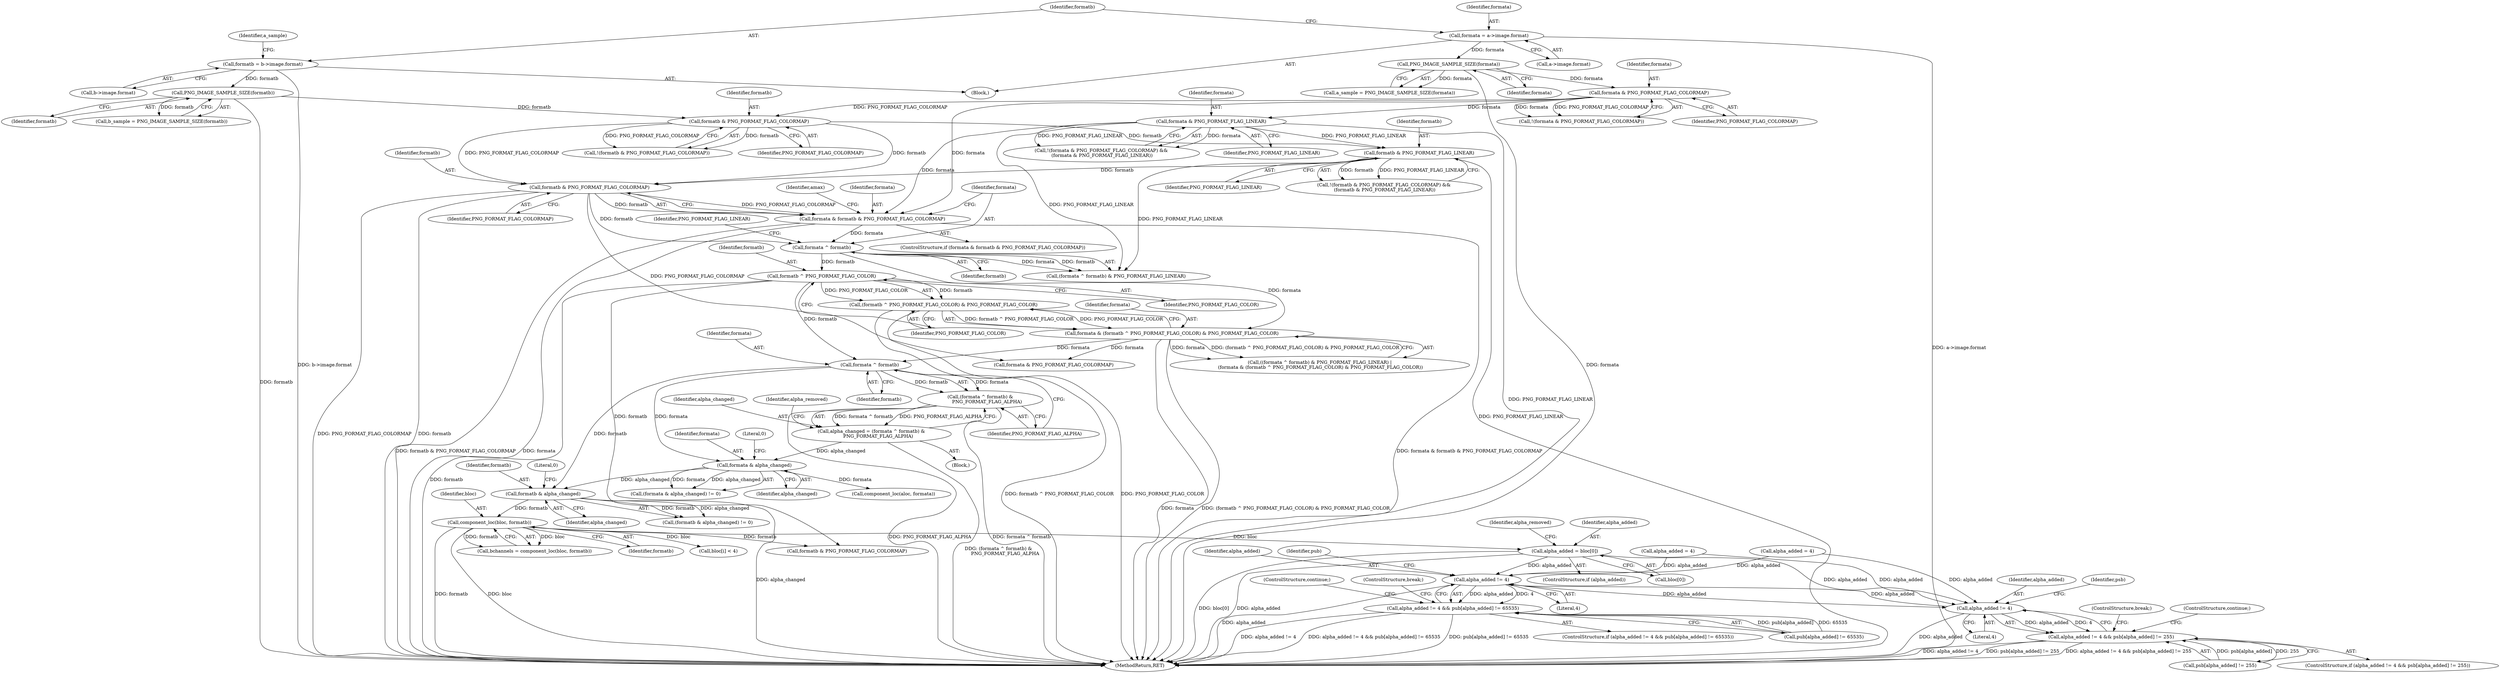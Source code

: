 digraph "0_Android_9d4853418ab2f754c2b63e091c29c5529b8b86ca_27@array" {
"1000756" [label="(Call,alpha_added = bloc[0])"];
"1000727" [label="(Call,component_loc(bloc, formatb))"];
"1000712" [label="(Call,formatb & alpha_changed)"];
"1000698" [label="(Call,formata ^ formatb)"];
"1000686" [label="(Call,formata & (formatb ^ PNG_FORMAT_FLAG_COLOR) & PNG_FORMAT_FLAG_COLOR)"];
"1000682" [label="(Call,formata ^ formatb)"];
"1000303" [label="(Call,formata & formatb & PNG_FORMAT_FLAG_COLORMAP)"];
"1000257" [label="(Call,formata & PNG_FORMAT_FLAG_COLORMAP)"];
"1000208" [label="(Call,PNG_IMAGE_SAMPLE_SIZE(formata))"];
"1000190" [label="(Call,formata = a->image.format)"];
"1000260" [label="(Call,formata & PNG_FORMAT_FLAG_LINEAR)"];
"1000305" [label="(Call,formatb & PNG_FORMAT_FLAG_COLORMAP)"];
"1000272" [label="(Call,formatb & PNG_FORMAT_FLAG_LINEAR)"];
"1000269" [label="(Call,formatb & PNG_FORMAT_FLAG_COLORMAP)"];
"1000213" [label="(Call,PNG_IMAGE_SAMPLE_SIZE(formatb))"];
"1000198" [label="(Call,formatb = b->image.format)"];
"1000688" [label="(Call,(formatb ^ PNG_FORMAT_FLAG_COLOR) & PNG_FORMAT_FLAG_COLOR)"];
"1000689" [label="(Call,formatb ^ PNG_FORMAT_FLAG_COLOR)"];
"1000705" [label="(Call,formata & alpha_changed)"];
"1000695" [label="(Call,alpha_changed = (formata ^ formatb) &\n         PNG_FORMAT_FLAG_ALPHA)"];
"1000697" [label="(Call,(formata ^ formatb) &\n         PNG_FORMAT_FLAG_ALPHA)"];
"1000967" [label="(Call,alpha_added != 4)"];
"1000966" [label="(Call,alpha_added != 4 && pub[alpha_added] != 65535)"];
"1001044" [label="(Call,alpha_added != 4)"];
"1001043" [label="(Call,alpha_added != 4 && psb[alpha_added] != 255)"];
"1000713" [label="(Identifier,formatb)"];
"1000213" [label="(Call,PNG_IMAGE_SAMPLE_SIZE(formatb))"];
"1000689" [label="(Call,formatb ^ PNG_FORMAT_FLAG_COLOR)"];
"1000692" [label="(Identifier,PNG_FORMAT_FLAG_COLOR)"];
"1000307" [label="(Identifier,PNG_FORMAT_FLAG_COLORMAP)"];
"1000191" [label="(Identifier,formata)"];
"1000740" [label="(Call,bloc[i] < 4)"];
"1000704" [label="(Call,(formata & alpha_changed) != 0)"];
"1000682" [label="(Call,formata ^ formatb)"];
"1000302" [label="(ControlStructure,if (formata & formatb & PNG_FORMAT_FLAG_COLORMAP))"];
"1000272" [label="(Call,formatb & PNG_FORMAT_FLAG_LINEAR)"];
"1000969" [label="(Literal,4)"];
"1001049" [label="(Identifier,psb)"];
"1000712" [label="(Call,formatb & alpha_changed)"];
"1000756" [label="(Call,alpha_added = bloc[0])"];
"1000206" [label="(Call,a_sample = PNG_IMAGE_SAMPLE_SIZE(formata))"];
"1000691" [label="(Identifier,PNG_FORMAT_FLAG_COLOR)"];
"1001047" [label="(Call,psb[alpha_added] != 255)"];
"1000304" [label="(Identifier,formata)"];
"1001043" [label="(Call,alpha_added != 4 && psb[alpha_added] != 255)"];
"1000144" [label="(Block,)"];
"1000703" [label="(Identifier,alpha_removed)"];
"1000211" [label="(Call,b_sample = PNG_IMAGE_SAMPLE_SIZE(formatb))"];
"1000976" [label="(ControlStructure,continue;)"];
"1000273" [label="(Identifier,formatb)"];
"1000268" [label="(Call,!(formatb & PNG_FORMAT_FLAG_COLORMAP))"];
"1000199" [label="(Identifier,formatb)"];
"1000207" [label="(Identifier,a_sample)"];
"1000725" [label="(Call,bchannels = component_loc(bloc, formatb))"];
"1000274" [label="(Identifier,PNG_FORMAT_FLAG_LINEAR)"];
"1000306" [label="(Identifier,formatb)"];
"1000685" [label="(Identifier,PNG_FORMAT_FLAG_LINEAR)"];
"1000762" [label="(Call,alpha_added = 4)"];
"1000711" [label="(Call,(formatb & alpha_changed) != 0)"];
"1000845" [label="(Call,formata & PNG_FORMAT_FLAG_COLORMAP)"];
"1000686" [label="(Call,formata & (formatb ^ PNG_FORMAT_FLAG_COLOR) & PNG_FORMAT_FLAG_COLOR)"];
"1000706" [label="(Identifier,formata)"];
"1000975" [label="(ControlStructure,break;)"];
"1001044" [label="(Call,alpha_added != 4)"];
"1000966" [label="(Call,alpha_added != 4 && pub[alpha_added] != 65535)"];
"1000190" [label="(Call,formata = a->image.format)"];
"1000259" [label="(Identifier,PNG_FORMAT_FLAG_COLORMAP)"];
"1000708" [label="(Literal,0)"];
"1000714" [label="(Identifier,alpha_changed)"];
"1001128" [label="(MethodReturn,RET)"];
"1000271" [label="(Identifier,PNG_FORMAT_FLAG_COLORMAP)"];
"1000192" [label="(Call,a->image.format)"];
"1000305" [label="(Call,formatb & PNG_FORMAT_FLAG_COLORMAP)"];
"1001042" [label="(ControlStructure,if (alpha_added != 4 && psb[alpha_added] != 255))"];
"1001045" [label="(Identifier,alpha_added)"];
"1000208" [label="(Call,PNG_IMAGE_SAMPLE_SIZE(formata))"];
"1000270" [label="(Identifier,formatb)"];
"1000261" [label="(Identifier,formata)"];
"1000267" [label="(Call,!(formatb & PNG_FORMAT_FLAG_COLORMAP) &&\n (formatb & PNG_FORMAT_FLAG_LINEAR))"];
"1000269" [label="(Call,formatb & PNG_FORMAT_FLAG_COLORMAP)"];
"1000972" [label="(Identifier,pub)"];
"1000707" [label="(Identifier,alpha_changed)"];
"1000697" [label="(Call,(formata ^ formatb) &\n         PNG_FORMAT_FLAG_ALPHA)"];
"1000722" [label="(Call,component_loc(aloc, formata))"];
"1000700" [label="(Identifier,formatb)"];
"1000262" [label="(Identifier,PNG_FORMAT_FLAG_LINEAR)"];
"1000257" [label="(Call,formata & PNG_FORMAT_FLAG_COLORMAP)"];
"1000680" [label="(Call,((formata ^ formatb) & PNG_FORMAT_FLAG_LINEAR) |\n (formata & (formatb ^ PNG_FORMAT_FLAG_COLOR) & PNG_FORMAT_FLAG_COLOR))"];
"1000698" [label="(Call,formata ^ formatb)"];
"1000683" [label="(Identifier,formata)"];
"1000303" [label="(Call,formata & formatb & PNG_FORMAT_FLAG_COLORMAP)"];
"1000783" [label="(Call,alpha_added = 4)"];
"1000209" [label="(Identifier,formata)"];
"1000727" [label="(Call,component_loc(bloc, formatb))"];
"1000754" [label="(ControlStructure,if (alpha_added))"];
"1000965" [label="(ControlStructure,if (alpha_added != 4 && pub[alpha_added] != 65535))"];
"1000968" [label="(Identifier,alpha_added)"];
"1000705" [label="(Call,formata & alpha_changed)"];
"1000970" [label="(Call,pub[alpha_added] != 65535)"];
"1000695" [label="(Call,alpha_changed = (formata ^ formatb) &\n         PNG_FORMAT_FLAG_ALPHA)"];
"1000758" [label="(Call,bloc[0])"];
"1000688" [label="(Call,(formatb ^ PNG_FORMAT_FLAG_COLOR) & PNG_FORMAT_FLAG_COLOR)"];
"1000684" [label="(Identifier,formatb)"];
"1000870" [label="(Call,formatb & PNG_FORMAT_FLAG_COLORMAP)"];
"1000315" [label="(Identifier,amax)"];
"1000690" [label="(Identifier,formatb)"];
"1001052" [label="(ControlStructure,break;)"];
"1000256" [label="(Call,!(formata & PNG_FORMAT_FLAG_COLORMAP))"];
"1001053" [label="(ControlStructure,continue;)"];
"1000696" [label="(Identifier,alpha_changed)"];
"1000715" [label="(Literal,0)"];
"1000967" [label="(Call,alpha_added != 4)"];
"1001046" [label="(Literal,4)"];
"1000214" [label="(Identifier,formatb)"];
"1000198" [label="(Call,formatb = b->image.format)"];
"1000255" [label="(Call,!(formata & PNG_FORMAT_FLAG_COLORMAP) &&\n (formata & PNG_FORMAT_FLAG_LINEAR))"];
"1000757" [label="(Identifier,alpha_added)"];
"1000729" [label="(Identifier,formatb)"];
"1000200" [label="(Call,b->image.format)"];
"1000701" [label="(Identifier,PNG_FORMAT_FLAG_ALPHA)"];
"1000681" [label="(Call,(formata ^ formatb) & PNG_FORMAT_FLAG_LINEAR)"];
"1000728" [label="(Identifier,bloc)"];
"1000258" [label="(Identifier,formata)"];
"1000687" [label="(Identifier,formata)"];
"1000693" [label="(Block,)"];
"1000260" [label="(Call,formata & PNG_FORMAT_FLAG_LINEAR)"];
"1000699" [label="(Identifier,formata)"];
"1000766" [label="(Identifier,alpha_removed)"];
"1000756" -> "1000754"  [label="AST: "];
"1000756" -> "1000758"  [label="CFG: "];
"1000757" -> "1000756"  [label="AST: "];
"1000758" -> "1000756"  [label="AST: "];
"1000766" -> "1000756"  [label="CFG: "];
"1000756" -> "1001128"  [label="DDG: alpha_added"];
"1000756" -> "1001128"  [label="DDG: bloc[0]"];
"1000727" -> "1000756"  [label="DDG: bloc"];
"1000756" -> "1000967"  [label="DDG: alpha_added"];
"1000756" -> "1001044"  [label="DDG: alpha_added"];
"1000727" -> "1000725"  [label="AST: "];
"1000727" -> "1000729"  [label="CFG: "];
"1000728" -> "1000727"  [label="AST: "];
"1000729" -> "1000727"  [label="AST: "];
"1000725" -> "1000727"  [label="CFG: "];
"1000727" -> "1001128"  [label="DDG: formatb"];
"1000727" -> "1001128"  [label="DDG: bloc"];
"1000727" -> "1000725"  [label="DDG: bloc"];
"1000727" -> "1000725"  [label="DDG: formatb"];
"1000712" -> "1000727"  [label="DDG: formatb"];
"1000727" -> "1000740"  [label="DDG: bloc"];
"1000727" -> "1000870"  [label="DDG: formatb"];
"1000712" -> "1000711"  [label="AST: "];
"1000712" -> "1000714"  [label="CFG: "];
"1000713" -> "1000712"  [label="AST: "];
"1000714" -> "1000712"  [label="AST: "];
"1000715" -> "1000712"  [label="CFG: "];
"1000712" -> "1001128"  [label="DDG: alpha_changed"];
"1000712" -> "1000711"  [label="DDG: formatb"];
"1000712" -> "1000711"  [label="DDG: alpha_changed"];
"1000698" -> "1000712"  [label="DDG: formatb"];
"1000705" -> "1000712"  [label="DDG: alpha_changed"];
"1000698" -> "1000697"  [label="AST: "];
"1000698" -> "1000700"  [label="CFG: "];
"1000699" -> "1000698"  [label="AST: "];
"1000700" -> "1000698"  [label="AST: "];
"1000701" -> "1000698"  [label="CFG: "];
"1000698" -> "1000697"  [label="DDG: formata"];
"1000698" -> "1000697"  [label="DDG: formatb"];
"1000686" -> "1000698"  [label="DDG: formata"];
"1000689" -> "1000698"  [label="DDG: formatb"];
"1000698" -> "1000705"  [label="DDG: formata"];
"1000686" -> "1000680"  [label="AST: "];
"1000686" -> "1000688"  [label="CFG: "];
"1000687" -> "1000686"  [label="AST: "];
"1000688" -> "1000686"  [label="AST: "];
"1000680" -> "1000686"  [label="CFG: "];
"1000686" -> "1001128"  [label="DDG: formata"];
"1000686" -> "1001128"  [label="DDG: (formatb ^ PNG_FORMAT_FLAG_COLOR) & PNG_FORMAT_FLAG_COLOR"];
"1000686" -> "1000680"  [label="DDG: formata"];
"1000686" -> "1000680"  [label="DDG: (formatb ^ PNG_FORMAT_FLAG_COLOR) & PNG_FORMAT_FLAG_COLOR"];
"1000682" -> "1000686"  [label="DDG: formata"];
"1000688" -> "1000686"  [label="DDG: formatb ^ PNG_FORMAT_FLAG_COLOR"];
"1000688" -> "1000686"  [label="DDG: PNG_FORMAT_FLAG_COLOR"];
"1000686" -> "1000845"  [label="DDG: formata"];
"1000682" -> "1000681"  [label="AST: "];
"1000682" -> "1000684"  [label="CFG: "];
"1000683" -> "1000682"  [label="AST: "];
"1000684" -> "1000682"  [label="AST: "];
"1000685" -> "1000682"  [label="CFG: "];
"1000682" -> "1000681"  [label="DDG: formata"];
"1000682" -> "1000681"  [label="DDG: formatb"];
"1000303" -> "1000682"  [label="DDG: formata"];
"1000305" -> "1000682"  [label="DDG: formatb"];
"1000682" -> "1000689"  [label="DDG: formatb"];
"1000303" -> "1000302"  [label="AST: "];
"1000303" -> "1000305"  [label="CFG: "];
"1000304" -> "1000303"  [label="AST: "];
"1000305" -> "1000303"  [label="AST: "];
"1000315" -> "1000303"  [label="CFG: "];
"1000683" -> "1000303"  [label="CFG: "];
"1000303" -> "1001128"  [label="DDG: formata"];
"1000303" -> "1001128"  [label="DDG: formata & formatb & PNG_FORMAT_FLAG_COLORMAP"];
"1000303" -> "1001128"  [label="DDG: formatb & PNG_FORMAT_FLAG_COLORMAP"];
"1000257" -> "1000303"  [label="DDG: formata"];
"1000260" -> "1000303"  [label="DDG: formata"];
"1000305" -> "1000303"  [label="DDG: formatb"];
"1000305" -> "1000303"  [label="DDG: PNG_FORMAT_FLAG_COLORMAP"];
"1000257" -> "1000256"  [label="AST: "];
"1000257" -> "1000259"  [label="CFG: "];
"1000258" -> "1000257"  [label="AST: "];
"1000259" -> "1000257"  [label="AST: "];
"1000256" -> "1000257"  [label="CFG: "];
"1000257" -> "1000256"  [label="DDG: formata"];
"1000257" -> "1000256"  [label="DDG: PNG_FORMAT_FLAG_COLORMAP"];
"1000208" -> "1000257"  [label="DDG: formata"];
"1000257" -> "1000260"  [label="DDG: formata"];
"1000257" -> "1000269"  [label="DDG: PNG_FORMAT_FLAG_COLORMAP"];
"1000208" -> "1000206"  [label="AST: "];
"1000208" -> "1000209"  [label="CFG: "];
"1000209" -> "1000208"  [label="AST: "];
"1000206" -> "1000208"  [label="CFG: "];
"1000208" -> "1001128"  [label="DDG: formata"];
"1000208" -> "1000206"  [label="DDG: formata"];
"1000190" -> "1000208"  [label="DDG: formata"];
"1000190" -> "1000144"  [label="AST: "];
"1000190" -> "1000192"  [label="CFG: "];
"1000191" -> "1000190"  [label="AST: "];
"1000192" -> "1000190"  [label="AST: "];
"1000199" -> "1000190"  [label="CFG: "];
"1000190" -> "1001128"  [label="DDG: a->image.format"];
"1000260" -> "1000255"  [label="AST: "];
"1000260" -> "1000262"  [label="CFG: "];
"1000261" -> "1000260"  [label="AST: "];
"1000262" -> "1000260"  [label="AST: "];
"1000255" -> "1000260"  [label="CFG: "];
"1000260" -> "1001128"  [label="DDG: PNG_FORMAT_FLAG_LINEAR"];
"1000260" -> "1000255"  [label="DDG: formata"];
"1000260" -> "1000255"  [label="DDG: PNG_FORMAT_FLAG_LINEAR"];
"1000260" -> "1000272"  [label="DDG: PNG_FORMAT_FLAG_LINEAR"];
"1000260" -> "1000681"  [label="DDG: PNG_FORMAT_FLAG_LINEAR"];
"1000305" -> "1000307"  [label="CFG: "];
"1000306" -> "1000305"  [label="AST: "];
"1000307" -> "1000305"  [label="AST: "];
"1000305" -> "1001128"  [label="DDG: PNG_FORMAT_FLAG_COLORMAP"];
"1000305" -> "1001128"  [label="DDG: formatb"];
"1000272" -> "1000305"  [label="DDG: formatb"];
"1000269" -> "1000305"  [label="DDG: formatb"];
"1000269" -> "1000305"  [label="DDG: PNG_FORMAT_FLAG_COLORMAP"];
"1000305" -> "1000845"  [label="DDG: PNG_FORMAT_FLAG_COLORMAP"];
"1000272" -> "1000267"  [label="AST: "];
"1000272" -> "1000274"  [label="CFG: "];
"1000273" -> "1000272"  [label="AST: "];
"1000274" -> "1000272"  [label="AST: "];
"1000267" -> "1000272"  [label="CFG: "];
"1000272" -> "1001128"  [label="DDG: PNG_FORMAT_FLAG_LINEAR"];
"1000272" -> "1000267"  [label="DDG: formatb"];
"1000272" -> "1000267"  [label="DDG: PNG_FORMAT_FLAG_LINEAR"];
"1000269" -> "1000272"  [label="DDG: formatb"];
"1000272" -> "1000681"  [label="DDG: PNG_FORMAT_FLAG_LINEAR"];
"1000269" -> "1000268"  [label="AST: "];
"1000269" -> "1000271"  [label="CFG: "];
"1000270" -> "1000269"  [label="AST: "];
"1000271" -> "1000269"  [label="AST: "];
"1000268" -> "1000269"  [label="CFG: "];
"1000269" -> "1000268"  [label="DDG: formatb"];
"1000269" -> "1000268"  [label="DDG: PNG_FORMAT_FLAG_COLORMAP"];
"1000213" -> "1000269"  [label="DDG: formatb"];
"1000213" -> "1000211"  [label="AST: "];
"1000213" -> "1000214"  [label="CFG: "];
"1000214" -> "1000213"  [label="AST: "];
"1000211" -> "1000213"  [label="CFG: "];
"1000213" -> "1001128"  [label="DDG: formatb"];
"1000213" -> "1000211"  [label="DDG: formatb"];
"1000198" -> "1000213"  [label="DDG: formatb"];
"1000198" -> "1000144"  [label="AST: "];
"1000198" -> "1000200"  [label="CFG: "];
"1000199" -> "1000198"  [label="AST: "];
"1000200" -> "1000198"  [label="AST: "];
"1000207" -> "1000198"  [label="CFG: "];
"1000198" -> "1001128"  [label="DDG: b->image.format"];
"1000688" -> "1000692"  [label="CFG: "];
"1000689" -> "1000688"  [label="AST: "];
"1000692" -> "1000688"  [label="AST: "];
"1000688" -> "1001128"  [label="DDG: formatb ^ PNG_FORMAT_FLAG_COLOR"];
"1000688" -> "1001128"  [label="DDG: PNG_FORMAT_FLAG_COLOR"];
"1000689" -> "1000688"  [label="DDG: formatb"];
"1000689" -> "1000688"  [label="DDG: PNG_FORMAT_FLAG_COLOR"];
"1000689" -> "1000691"  [label="CFG: "];
"1000690" -> "1000689"  [label="AST: "];
"1000691" -> "1000689"  [label="AST: "];
"1000692" -> "1000689"  [label="CFG: "];
"1000689" -> "1001128"  [label="DDG: formatb"];
"1000689" -> "1000870"  [label="DDG: formatb"];
"1000705" -> "1000704"  [label="AST: "];
"1000705" -> "1000707"  [label="CFG: "];
"1000706" -> "1000705"  [label="AST: "];
"1000707" -> "1000705"  [label="AST: "];
"1000708" -> "1000705"  [label="CFG: "];
"1000705" -> "1000704"  [label="DDG: formata"];
"1000705" -> "1000704"  [label="DDG: alpha_changed"];
"1000695" -> "1000705"  [label="DDG: alpha_changed"];
"1000705" -> "1000722"  [label="DDG: formata"];
"1000695" -> "1000693"  [label="AST: "];
"1000695" -> "1000697"  [label="CFG: "];
"1000696" -> "1000695"  [label="AST: "];
"1000697" -> "1000695"  [label="AST: "];
"1000703" -> "1000695"  [label="CFG: "];
"1000695" -> "1001128"  [label="DDG: (formata ^ formatb) &\n         PNG_FORMAT_FLAG_ALPHA"];
"1000697" -> "1000695"  [label="DDG: formata ^ formatb"];
"1000697" -> "1000695"  [label="DDG: PNG_FORMAT_FLAG_ALPHA"];
"1000697" -> "1000701"  [label="CFG: "];
"1000701" -> "1000697"  [label="AST: "];
"1000697" -> "1001128"  [label="DDG: PNG_FORMAT_FLAG_ALPHA"];
"1000697" -> "1001128"  [label="DDG: formata ^ formatb"];
"1000967" -> "1000966"  [label="AST: "];
"1000967" -> "1000969"  [label="CFG: "];
"1000968" -> "1000967"  [label="AST: "];
"1000969" -> "1000967"  [label="AST: "];
"1000972" -> "1000967"  [label="CFG: "];
"1000966" -> "1000967"  [label="CFG: "];
"1000967" -> "1001128"  [label="DDG: alpha_added"];
"1000967" -> "1000966"  [label="DDG: alpha_added"];
"1000967" -> "1000966"  [label="DDG: 4"];
"1001044" -> "1000967"  [label="DDG: alpha_added"];
"1000783" -> "1000967"  [label="DDG: alpha_added"];
"1000762" -> "1000967"  [label="DDG: alpha_added"];
"1000967" -> "1001044"  [label="DDG: alpha_added"];
"1000966" -> "1000965"  [label="AST: "];
"1000966" -> "1000970"  [label="CFG: "];
"1000970" -> "1000966"  [label="AST: "];
"1000975" -> "1000966"  [label="CFG: "];
"1000976" -> "1000966"  [label="CFG: "];
"1000966" -> "1001128"  [label="DDG: alpha_added != 4"];
"1000966" -> "1001128"  [label="DDG: alpha_added != 4 && pub[alpha_added] != 65535"];
"1000966" -> "1001128"  [label="DDG: pub[alpha_added] != 65535"];
"1000970" -> "1000966"  [label="DDG: pub[alpha_added]"];
"1000970" -> "1000966"  [label="DDG: 65535"];
"1001044" -> "1001043"  [label="AST: "];
"1001044" -> "1001046"  [label="CFG: "];
"1001045" -> "1001044"  [label="AST: "];
"1001046" -> "1001044"  [label="AST: "];
"1001049" -> "1001044"  [label="CFG: "];
"1001043" -> "1001044"  [label="CFG: "];
"1001044" -> "1001128"  [label="DDG: alpha_added"];
"1001044" -> "1001043"  [label="DDG: alpha_added"];
"1001044" -> "1001043"  [label="DDG: 4"];
"1000783" -> "1001044"  [label="DDG: alpha_added"];
"1000762" -> "1001044"  [label="DDG: alpha_added"];
"1001043" -> "1001042"  [label="AST: "];
"1001043" -> "1001047"  [label="CFG: "];
"1001047" -> "1001043"  [label="AST: "];
"1001052" -> "1001043"  [label="CFG: "];
"1001053" -> "1001043"  [label="CFG: "];
"1001043" -> "1001128"  [label="DDG: alpha_added != 4"];
"1001043" -> "1001128"  [label="DDG: psb[alpha_added] != 255"];
"1001043" -> "1001128"  [label="DDG: alpha_added != 4 && psb[alpha_added] != 255"];
"1001047" -> "1001043"  [label="DDG: psb[alpha_added]"];
"1001047" -> "1001043"  [label="DDG: 255"];
}
